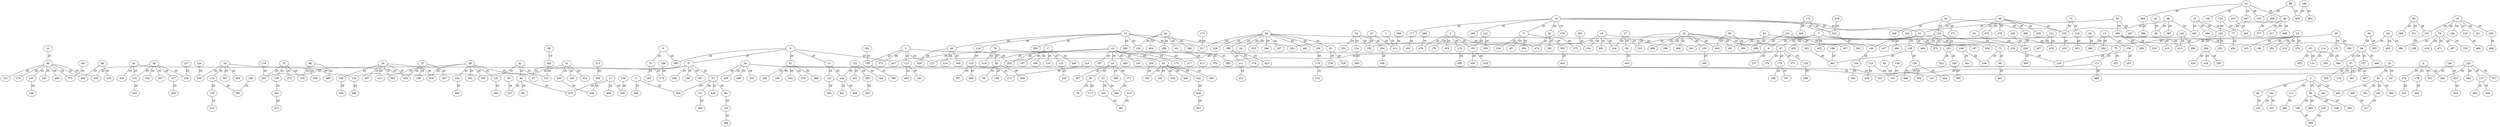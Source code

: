 graph G {
    "0" -- "269" [label="20"];
    "0" -- "448" [label="20"];
    "1" -- "411" [label="20"];
    "2" -- "116" [label="20"];
    "2" -- "153" [label="20"];
    "2" -- "176" [label="20"];
    "2" -- "403" [label="20"];
    "2" -- "474" [label="20"];
    "2" -- "476" [label="20"];
    "3" -- "83" [label="20"];
    "3" -- "94" [label="20"];
    "3" -- "112" [label="20"];
    "3" -- "242" [label="20"];
    "3" -- "495" [label="20"];
    "4" -- "178" [label="20"];
    "4" -- "261" [label="20"];
    "4" -- "376" [label="20"];
    "4" -- "442" [label="20"];
    "5" -- "113" [label="20"];
    "5" -- "121" [label="20"];
    "5" -- "195" [label="20"];
    "5" -- "202" [label="20"];
    "5" -- "372" [label="20"];
    "6" -- "70" [label="20"];
    "6" -- "463" [label="20"];
    "7" -- "8" [label="20"];
    "7" -- "67" [label="20"];
    "7" -- "75" [label="20"];
    "7" -- "84" [label="20"];
    "7" -- "435" [label="20"];
    "7" -- "452" [label="20"];
    "8" -- "202" [label="20"];
    "8" -- "237" [label="20"];
    "9" -- "31" [label="20"];
    "9" -- "52" [label="20"];
    "9" -- "74" [label="20"];
    "9" -- "207" [label="20"];
    "9" -- "463" [label="20"];
    "10" -- "104" [label="20"];
    "10" -- "263" [label="20"];
    "10" -- "354" [label="20"];
    "10" -- "401" [label="20"];
    "10" -- "437" [label="20"];
    "11" -- "358" [label="20"];
    "11" -- "458" [label="20"];
    "11" -- "473" [label="20"];
    "12" -- "163" [label="20"];
    "12" -- "190" [label="20"];
    "12" -- "292" [label="20"];
    "12" -- "312" [label="20"];
    "12" -- "374" [label="20"];
    "12" -- "437" [label="20"];
    "13" -- "138" [label="20"];
    "13" -- "299" [label="20"];
    "13" -- "368" [label="20"];
    "14" -- "155" [label="20"];
    "14" -- "159" [label="20"];
    "14" -- "203" [label="20"];
    "14" -- "472" [label="20"];
    "15" -- "66" [label="20"];
    "15" -- "118" [label="20"];
    "15" -- "124" [label="20"];
    "15" -- "263" [label="20"];
    "15" -- "295" [label="20"];
    "15" -- "317" [label="20"];
    "15" -- "380" [label="20"];
    "16" -- "51" [label="20"];
    "16" -- "71" [label="20"];
    "16" -- "91" [label="20"];
    "16" -- "177" [label="20"];
    "16" -- "248" [label="20"];
    "16" -- "310" [label="20"];
    "16" -- "316" [label="20"];
    "17" -- "115" [label="20"];
    "17" -- "166" [label="20"];
    "17" -- "197" [label="20"];
    "17" -- "202" [label="20"];
    "17" -- "233" [label="20"];
    "17" -- "349" [label="20"];
    "18" -- "78" [label="20"];
    "18" -- "152" [label="20"];
    "18" -- "184" [label="20"];
    "18" -- "219" [label="20"];
    "18" -- "221" [label="20"];
    "18" -- "259" [label="20"];
    "19" -- "24" [label="20"];
    "19" -- "61" [label="20"];
    "19" -- "121" [label="20"];
    "19" -- "145" [label="20"];
    "19" -- "175" [label="20"];
    "19" -- "207" [label="20"];
    "19" -- "277" [label="20"];
    "19" -- "357" [label="20"];
    "19" -- "399" [label="20"];
    "20" -- "46" [label="20"];
    "21" -- "77" [label="20"];
    "21" -- "162" [label="20"];
    "21" -- "286" [label="20"];
    "21" -- "487" [label="20"];
    "22" -- "67" [label="20"];
    "22" -- "100" [label="20"];
    "22" -- "223" [label="20"];
    "22" -- "241" [label="20"];
    "22" -- "296" [label="20"];
    "22" -- "406" [label="20"];
    "22" -- "445" [label="20"];
    "22" -- "496" [label="20"];
    "23" -- "215" [label="20"];
    "23" -- "264" [label="20"];
    "24" -- "50" [label="20"];
    "24" -- "171" [label="20"];
    "24" -- "386" [label="20"];
    "24" -- "457" [label="20"];
    "25" -- "40" [label="20"];
    "25" -- "247" [label="20"];
    "25" -- "333" [label="20"];
    "26" -- "34" [label="20"];
    "26" -- "81" [label="20"];
    "26" -- "109" [label="20"];
    "26" -- "196" [label="20"];
    "26" -- "228" [label="20"];
    "26" -- "243" [label="20"];
    "26" -- "317" [label="20"];
    "26" -- "353" [label="20"];
    "26" -- "364" [label="20"];
    "26" -- "427" [label="20"];
    "26" -- "481" [label="20"];
    "27" -- "88" [label="20"];
    "27" -- "104" [label="20"];
    "27" -- "223" [label="20"];
    "28" -- "149" [label="20"];
    "28" -- "363" [label="20"];
    "28" -- "418" [label="20"];
    "28" -- "421" [label="20"];
    "28" -- "454" [label="20"];
    "28" -- "497" [label="20"];
    "29" -- "86" [label="20"];
    "30" -- "60" [label="20"];
    "30" -- "124" [label="20"];
    "30" -- "298" [label="20"];
    "30" -- "348" [label="20"];
    "30" -- "404" [label="20"];
    "31" -- "57" [label="20"];
    "31" -- "135" [label="20"];
    "31" -- "156" [label="20"];
    "31" -- "336" [label="20"];
    "31" -- "397" [label="20"];
    "31" -- "420" [label="20"];
    "32" -- "49" [label="20"];
    "32" -- "136" [label="20"];
    "32" -- "232" [label="20"];
    "32" -- "284" [label="20"];
    "32" -- "447" [label="20"];
    "33" -- "134" [label="20"];
    "33" -- "204" [label="20"];
    "33" -- "251" [label="20"];
    "33" -- "352" [label="20"];
    "35" -- "110" [label="20"];
    "35" -- "336" [label="20"];
    "35" -- "339" [label="20"];
    "35" -- "367" [label="20"];
    "35" -- "385" [label="20"];
    "37" -- "198" [label="20"];
    "37" -- "297" [label="20"];
    "37" -- "454" [label="20"];
    "38" -- "87" [label="20"];
    "38" -- "125" [label="20"];
    "38" -- "203" [label="20"];
    "38" -- "224" [label="20"];
    "38" -- "336" [label="20"];
    "38" -- "418" [label="20"];
    "38" -- "425" [label="20"];
    "39" -- "75" [label="20"];
    "39" -- "132" [label="20"];
    "39" -- "189" [label="20"];
    "40" -- "193" [label="20"];
    "40" -- "201" [label="20"];
    "40" -- "383" [label="20"];
    "40" -- "495" [label="20"];
    "41" -- "87" [label="20"];
    "41" -- "205" [label="20"];
    "41" -- "240" [label="20"];
    "41" -- "410" [label="20"];
    "42" -- "44" [label="20"];
    "42" -- "125" [label="20"];
    "42" -- "313" [label="20"];
    "43" -- "135" [label="20"];
    "43" -- "151" [label="20"];
    "43" -- "359" [label="20"];
    "44" -- "92" [label="20"];
    "44" -- "327" [label="20"];
    "44" -- "473" [label="20"];
    "45" -- "51" [label="20"];
    "45" -- "106" [label="20"];
    "45" -- "467" [label="20"];
    "46" -- "107" [label="20"];
    "46" -- "281" [label="20"];
    "46" -- "321" [label="20"];
    "46" -- "335" [label="20"];
    "46" -- "373" [label="20"];
    "46" -- "375" [label="20"];
    "46" -- "438" [label="20"];
    "46" -- "485" [label="20"];
    "47" -- "352" [label="20"];
    "47" -- "411" [label="20"];
    "48" -- "53" [label="20"];
    "48" -- "220" [label="20"];
    "48" -- "316" [label="20"];
    "48" -- "450" [label="20"];
    "48" -- "470" [label="20"];
    "48" -- "478" [label="20"];
    "48" -- "486" [label="20"];
    "49" -- "77" [label="20"];
    "49" -- "377" [label="20"];
    "49" -- "398" [label="20"];
    "49" -- "417" [label="20"];
    "50" -- "76" [label="20"];
    "50" -- "117" [label="20"];
    "51" -- "73" [label="20"];
    "51" -- "146" [label="20"];
    "51" -- "187" [label="20"];
    "51" -- "243" [label="20"];
    "51" -- "338" [label="20"];
    "51" -- "352" [label="20"];
    "52" -- "249" [label="20"];
    "52" -- "260" [label="20"];
    "52" -- "343" [label="20"];
    "52" -- "378" [label="20"];
    "52" -- "388" [label="20"];
    "53" -- "245" [label="20"];
    "54" -- "57" [label="20"];
    "54" -- "147" [label="20"];
    "54" -- "192" [label="20"];
    "54" -- "333" [label="20"];
    "54" -- "429" [label="20"];
    "54" -- "468" [label="20"];
    "55" -- "131" [label="20"];
    "55" -- "303" [label="20"];
    "55" -- "360" [label="20"];
    "56" -- "127" [label="20"];
    "56" -- "151" [label="20"];
    "56" -- "226" [label="20"];
    "56" -- "324" [label="20"];
    "56" -- "335" [label="20"];
    "56" -- "347" [label="20"];
    "57" -- "90" [label="20"];
    "57" -- "269" [label="20"];
    "57" -- "311" [label="20"];
    "57" -- "428" [label="20"];
    "58" -- "368" [label="20"];
    "59" -- "309" [label="20"];
    "59" -- "445" [label="20"];
    "60" -- "370" [label="20"];
    "61" -- "200" [label="20"];
    "61" -- "250" [label="20"];
    "61" -- "416" [label="20"];
    "61" -- "432" [label="20"];
    "61" -- "490" [label="20"];
    "61" -- "494" [label="20"];
    "62" -- "103" [label="20"];
    "62" -- "168" [label="20"];
    "62" -- "220" [label="20"];
    "62" -- "271" [label="20"];
    "63" -- "241" [label="20"];
    "63" -- "307" [label="20"];
    "64" -- "84" [label="20"];
    "64" -- "366" [label="20"];
    "64" -- "405" [label="20"];
    "65" -- "84" [label="20"];
    "65" -- "355" [label="20"];
    "66" -- "214" [label="20"];
    "66" -- "344" [label="20"];
    "66" -- "430" [label="20"];
    "67" -- "129" [label="20"];
    "67" -- "170" [label="20"];
    "67" -- "279" [label="20"];
    "67" -- "371" [label="20"];
    "67" -- "392" [label="20"];
    "68" -- "86" [label="20"];
    "68" -- "220" [label="20"];
    "68" -- "387" [label="20"];
    "68" -- "487" [label="20"];
    "70" -- "185" [label="20"];
    "70" -- "274" [label="20"];
    "71" -- "85" [label="20"];
    "71" -- "302" [label="20"];
    "71" -- "326" [label="20"];
    "71" -- "334" [label="20"];
    "72" -- "218" [label="20"];
    "72" -- "220" [label="20"];
    "73" -- "98" [label="20"];
    "73" -- "239" [label="20"];
    "74" -- "123" [label="20"];
    "74" -- "144" [label="20"];
    "75" -- "111" [label="20"];
    "75" -- "431" [label="20"];
    "77" -- "459" [label="20"];
    "78" -- "287" [label="20"];
    "78" -- "332" [label="20"];
    "78" -- "366" [label="20"];
    "78" -- "419" [label="20"];
    "78" -- "471" [label="20"];
    "79" -- "82" [label="20"];
    "79" -- "319" [label="20"];
    "79" -- "392" [label="20"];
    "80" -- "155" [label="20"];
    "80" -- "390" [label="20"];
    "80" -- "488" [label="20"];
    "81" -- "278" [label="20"];
    "81" -- "328" [label="20"];
    "82" -- "99" [label="20"];
    "82" -- "108" [label="20"];
    "82" -- "449" [label="20"];
    "83" -- "222" [label="20"];
    "84" -- "97" [label="20"];
    "84" -- "227" [label="20"];
    "84" -- "360" [label="20"];
    "84" -- "498" [label="20"];
    "86" -- "413" [label="20"];
    "88" -- "443" [label="20"];
    "89" -- "232" [label="20"];
    "89" -- "409" [label="20"];
    "90" -- "143" [label="20"];
    "91" -- "272" [label="20"];
    "91" -- "391" [label="20"];
    "91" -- "474" [label="20"];
    "93" -- "331" [label="20"];
    "94" -- "186" [label="20"];
    "94" -- "330" [label="20"];
    "94" -- "340" [label="20"];
    "94" -- "465" [label="20"];
    "95" -- "152" [label="20"];
    "95" -- "231" [label="20"];
    "95" -- "396" [label="20"];
    "96" -- "229" [label="20"];
    "96" -- "438" [label="20"];
    "97" -- "254" [label="20"];
    "97" -- "275" [label="20"];
    "97" -- "351" [label="20"];
    "97" -- "407" [label="20"];
    "98" -- "461" [label="20"];
    "100" -- "280" [label="20"];
    "101" -- "146" [label="20"];
    "101" -- "499" [label="20"];
    "102" -- "137" [label="20"];
    "102" -- "147" [label="20"];
    "102" -- "337" [label="20"];
    "102" -- "440" [label="20"];
    "102" -- "442" [label="20"];
    "103" -- "105" [label="20"];
    "103" -- "126" [label="20"];
    "103" -- "128" [label="20"];
    "103" -- "270" [label="20"];
    "103" -- "466" [label="20"];
    "105" -- "165" [label="20"];
    "105" -- "322" [label="20"];
    "106" -- "258" [label="20"];
    "106" -- "320" [label="20"];
    "106" -- "415" [label="20"];
    "107" -- "140" [label="20"];
    "109" -- "179" [label="20"];
    "110" -- "130" [label="20"];
    "110" -- "282" [label="20"];
    "111" -- "331" [label="20"];
    "111" -- "489" [label="20"];
    "112" -- "482" [label="20"];
    "113" -- "161" [label="20"];
    "113" -- "483" [label="20"];
    "114" -- "131" [label="20"];
    "115" -- "225" [label="20"];
    "116" -- "400" [label="20"];
    "118" -- "133" [label="20"];
    "119" -- "329" [label="20"];
    "119" -- "331" [label="20"];
    "120" -- "162" [label="20"];
    "120" -- "293" [label="20"];
    "122" -- "144" [label="20"];
    "122" -- "164" [label="20"];
    "122" -- "301" [label="20"];
    "122" -- "393" [label="20"];
    "123" -- "183" [label="20"];
    "124" -- "412" [label="20"];
    "125" -- "342" [label="20"];
    "126" -- "150" [label="20"];
    "126" -- "382" [label="20"];
    "127" -- "208" [label="20"];
    "128" -- "139" [label="20"];
    "129" -- "268" [label="20"];
    "132" -- "256" [label="20"];
    "133" -- "257" [label="20"];
    "133" -- "273" [label="20"];
    "133" -- "469" [label="20"];
    "134" -- "365" [label="20"];
    "135" -- "389" [label="20"];
    "137" -- "426" [label="20"];
    "137" -- "462" [label="20"];
    "138" -- "139" [label="20"];
    "138" -- "255" [label="20"];
    "141" -- "153" [label="20"];
    "141" -- "305" [label="20"];
    "142" -- "289" [label="20"];
    "142" -- "413" [label="20"];
    "143" -- "294" [label="20"];
    "144" -- "408" [label="20"];
    "144" -- "491" [label="20"];
    "146" -- "154" [label="20"];
    "148" -- "239" [label="20"];
    "148" -- "441" [label="20"];
    "149" -- "300" [label="20"];
    "150" -- "304" [label="20"];
    "150" -- "424" [label="20"];
    "150" -- "446" [label="20"];
    "151" -- "265" [label="20"];
    "152" -- "238" [label="20"];
    "153" -- "318" [label="20"];
    "153" -- "350" [label="20"];
    "154" -- "345" [label="20"];
    "157" -- "226" [label="20"];
    "158" -- "331" [label="20"];
    "159" -- "341" [label="20"];
    "160" -- "253" [label="20"];
    "160" -- "261" [label="20"];
    "162" -- "244" [label="20"];
    "162" -- "252" [label="20"];
    "165" -- "395" [label="20"];
    "167" -- "293" [label="20"];
    "168" -- "460" [label="20"];
    "169" -- "250" [label="20"];
    "170" -- "191" [label="20"];
    "170" -- "199" [label="20"];
    "171" -- "264" [label="20"];
    "172" -- "310" [label="20"];
    "172" -- "346" [label="20"];
    "173" -- "317" [label="20"];
    "174" -- "203" [label="20"];
    "177" -- "453" [label="20"];
    "178" -- "444" [label="20"];
    "180" -- "409" [label="20"];
    "180" -- "492" [label="20"];
    "181" -- "195" [label="20"];
    "182" -- "222" [label="20"];
    "182" -- "477" [label="20"];
    "186" -- "290" [label="20"];
    "188" -- "382" [label="20"];
    "193" -- "217" [label="20"];
    "194" -- "245" [label="20"];
    "195" -- "394" [label="20"];
    "196" -- "211" [label="20"];
    "196" -- "379" [label="20"];
    "196" -- "423" [label="20"];
    "204" -- "456" [label="20"];
    "205" -- "439" [label="20"];
    "206" -- "274" [label="20"];
    "209" -- "217" [label="20"];
    "211" -- "323" [label="20"];
    "212" -- "245" [label="20"];
    "212" -- "267" [label="20"];
    "212" -- "479" [label="20"];
    "213" -- "356" [label="20"];
    "215" -- "361" [label="20"];
    "216" -- "273" [label="20"];
    "218" -- "455" [label="20"];
    "219" -- "480" [label="20"];
    "220" -- "433" [label="20"];
    "224" -- "484" [label="20"];
    "230" -- "339" [label="20"];
    "234" -- "310" [label="20"];
    "235" -- "290" [label="20"];
    "236" -- "358" [label="20"];
    "244" -- "285" [label="20"];
    "244" -- "325" [label="20"];
    "244" -- "434" [label="20"];
    "245" -- "369" [label="20"];
    "246" -- "282" [label="20"];
    "253" -- "414" [label="20"];
    "259" -- "288" [label="20"];
    "262" -- "313" [label="20"];
    "266" -- "476" [label="20"];
    "283" -- "354" [label="20"];
    "284" -- "384" [label="20"];
    "291" -- "373" [label="20"];
    "302" -- "402" [label="20"];
    "306" -- "411" [label="20"];
    "308" -- "377" [label="20"];
    "310" -- "362" [label="20"];
    "311" -- "464" [label="20"];
    "315" -- "361" [label="20"];
    "341" -- "475" [label="20"];
    "356" -- "439" [label="20"];
    "376" -- "422" [label="20"];
    "381" -- "382" [label="20"];
    "393" -- "493" [label="20"];
    "432" -- "436" [label="20"];
    "436" -- "451" [label="20"];
    "16" -- "276" [label="19"];
    "36" -- "327" [label="19"];
    "69" -- "262" [label="19"];
    "130" -- "210" [label="19"];
    "179" -- "314" [label="19"];
}